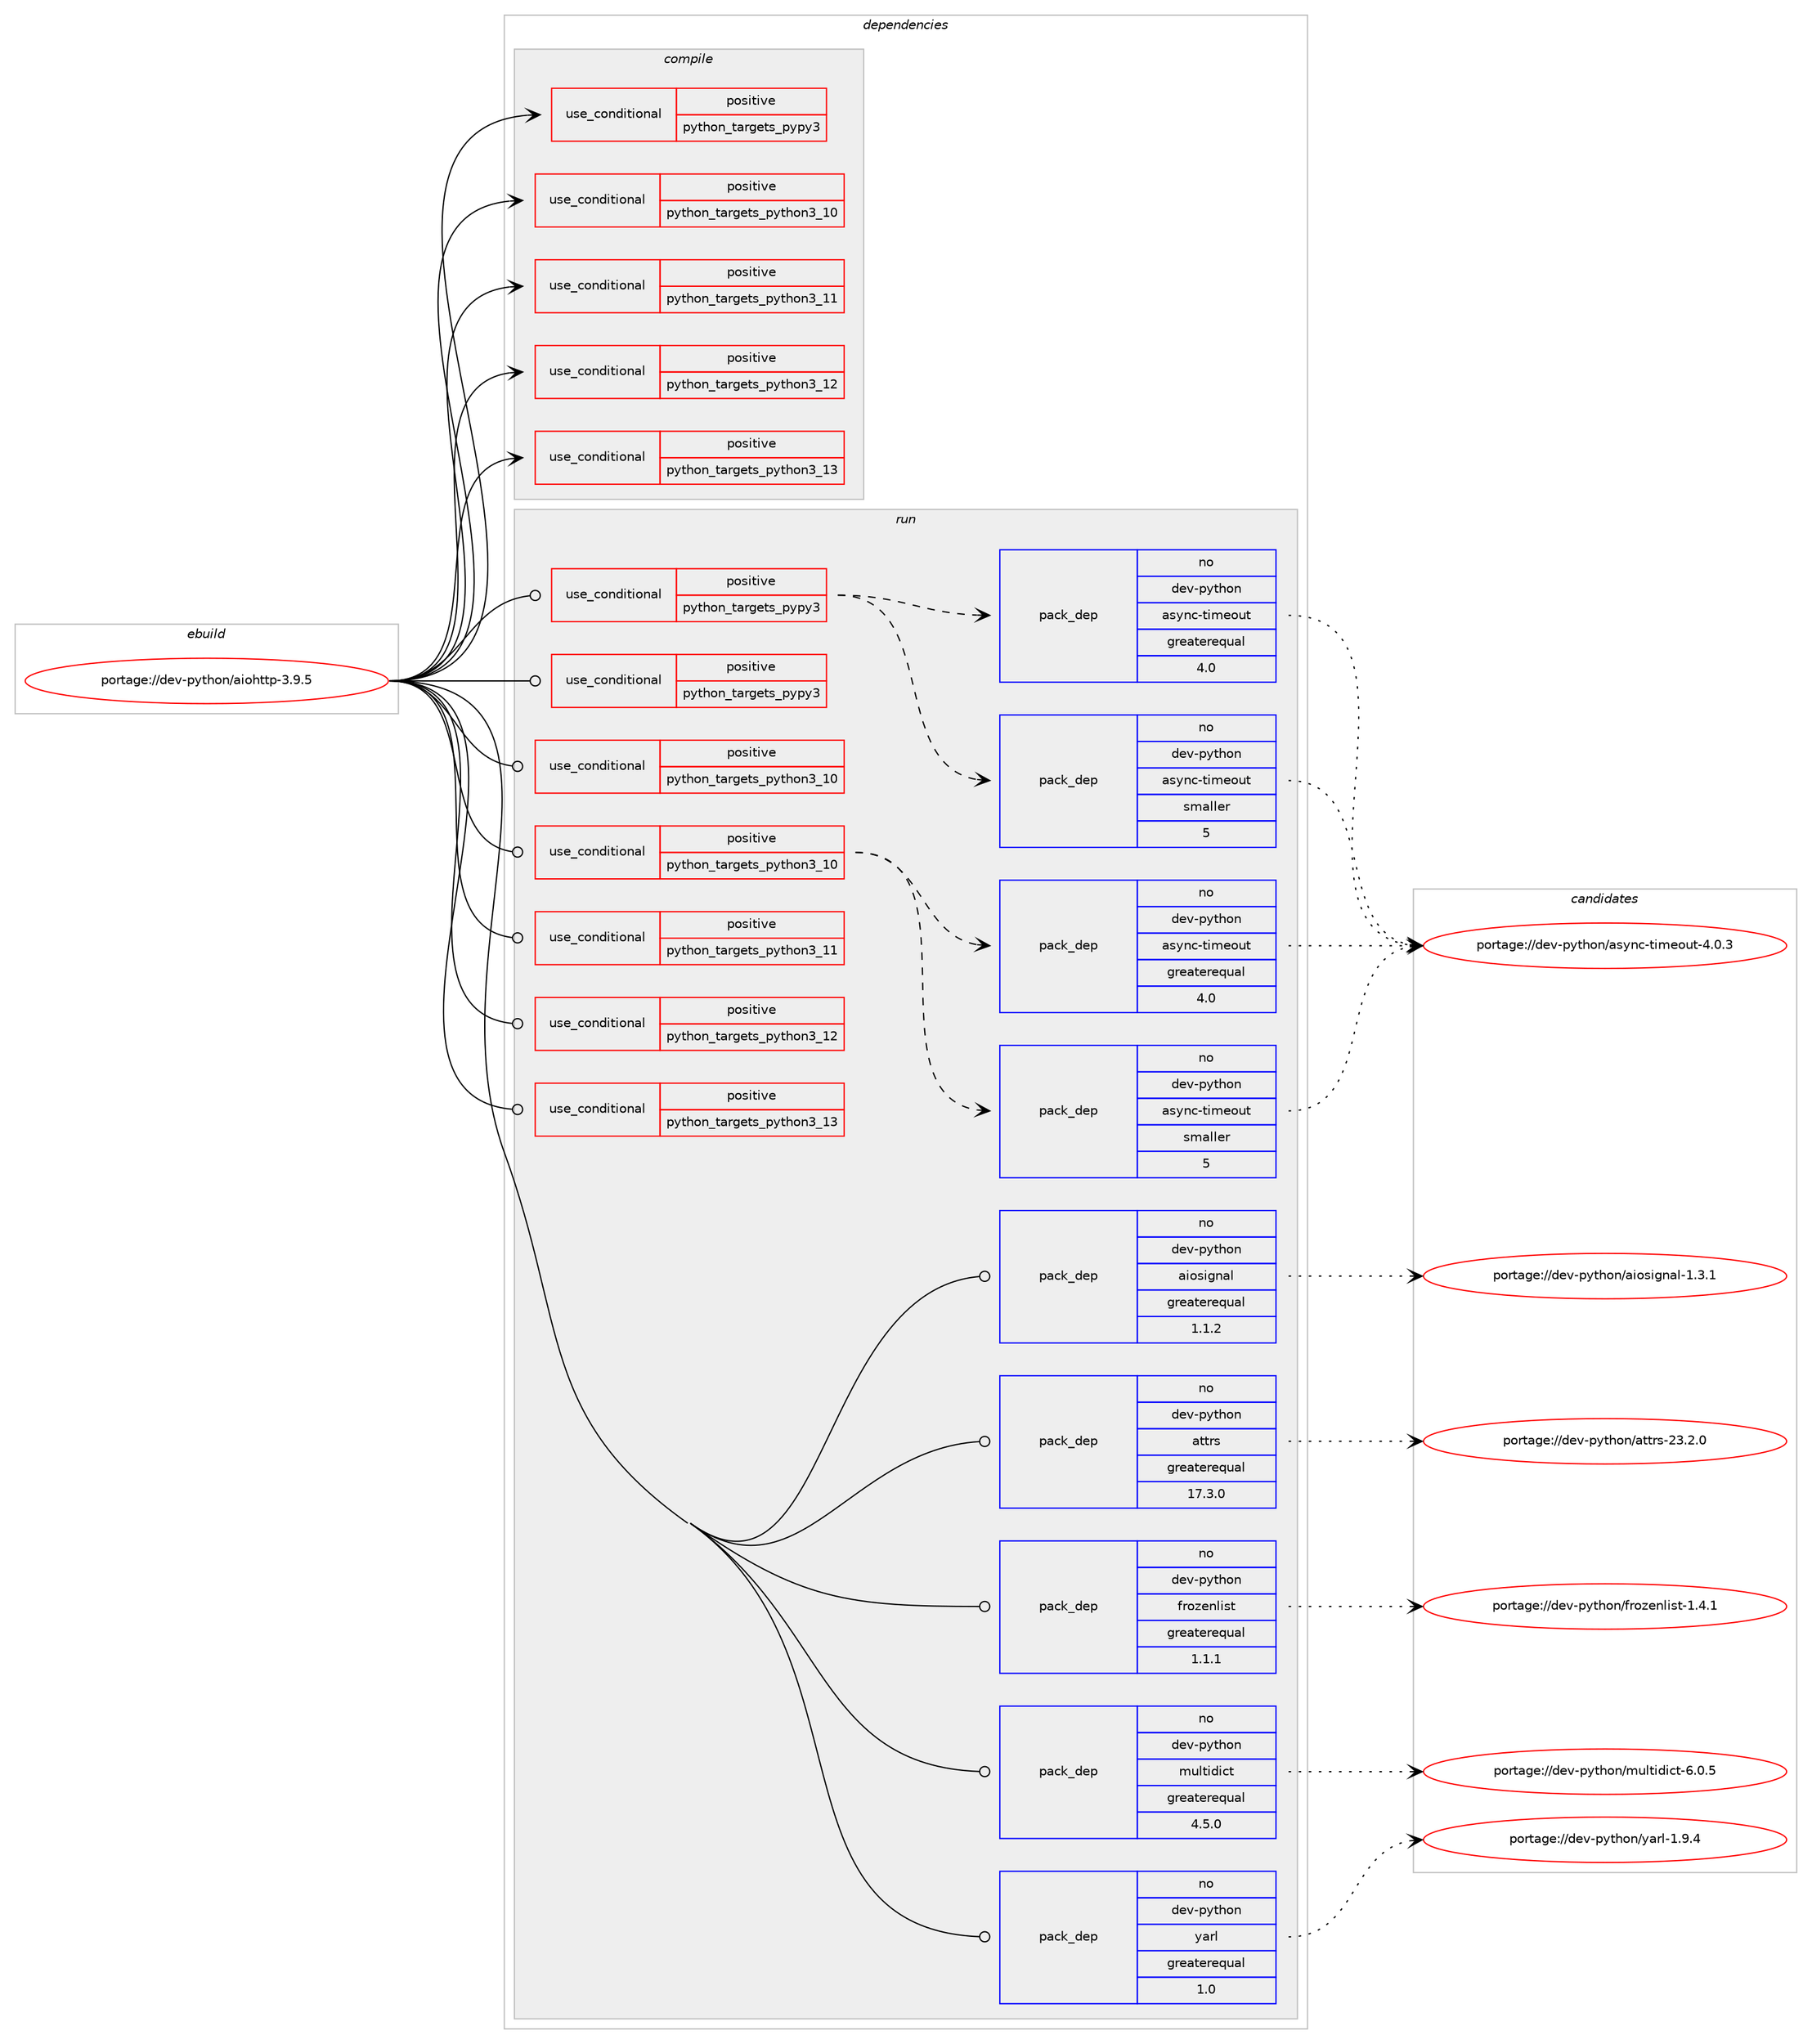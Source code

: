 digraph prolog {

# *************
# Graph options
# *************

newrank=true;
concentrate=true;
compound=true;
graph [rankdir=LR,fontname=Helvetica,fontsize=10,ranksep=1.5];#, ranksep=2.5, nodesep=0.2];
edge  [arrowhead=vee];
node  [fontname=Helvetica,fontsize=10];

# **********
# The ebuild
# **********

subgraph cluster_leftcol {
color=gray;
rank=same;
label=<<i>ebuild</i>>;
id [label="portage://dev-python/aiohttp-3.9.5", color=red, width=4, href="../dev-python/aiohttp-3.9.5.svg"];
}

# ****************
# The dependencies
# ****************

subgraph cluster_midcol {
color=gray;
label=<<i>dependencies</i>>;
subgraph cluster_compile {
fillcolor="#eeeeee";
style=filled;
label=<<i>compile</i>>;
subgraph cond29892 {
dependency71057 [label=<<TABLE BORDER="0" CELLBORDER="1" CELLSPACING="0" CELLPADDING="4"><TR><TD ROWSPAN="3" CELLPADDING="10">use_conditional</TD></TR><TR><TD>positive</TD></TR><TR><TD>python_targets_pypy3</TD></TR></TABLE>>, shape=none, color=red];
# *** BEGIN UNKNOWN DEPENDENCY TYPE (TODO) ***
# dependency71057 -> package_dependency(portage://dev-python/aiohttp-3.9.5,install,no,dev-python,pypy3,none,[,,],any_same_slot,[])
# *** END UNKNOWN DEPENDENCY TYPE (TODO) ***

}
id:e -> dependency71057:w [weight=20,style="solid",arrowhead="vee"];
subgraph cond29893 {
dependency71058 [label=<<TABLE BORDER="0" CELLBORDER="1" CELLSPACING="0" CELLPADDING="4"><TR><TD ROWSPAN="3" CELLPADDING="10">use_conditional</TD></TR><TR><TD>positive</TD></TR><TR><TD>python_targets_python3_10</TD></TR></TABLE>>, shape=none, color=red];
# *** BEGIN UNKNOWN DEPENDENCY TYPE (TODO) ***
# dependency71058 -> package_dependency(portage://dev-python/aiohttp-3.9.5,install,no,dev-lang,python,none,[,,],[slot(3.10)],[])
# *** END UNKNOWN DEPENDENCY TYPE (TODO) ***

}
id:e -> dependency71058:w [weight=20,style="solid",arrowhead="vee"];
subgraph cond29894 {
dependency71059 [label=<<TABLE BORDER="0" CELLBORDER="1" CELLSPACING="0" CELLPADDING="4"><TR><TD ROWSPAN="3" CELLPADDING="10">use_conditional</TD></TR><TR><TD>positive</TD></TR><TR><TD>python_targets_python3_11</TD></TR></TABLE>>, shape=none, color=red];
# *** BEGIN UNKNOWN DEPENDENCY TYPE (TODO) ***
# dependency71059 -> package_dependency(portage://dev-python/aiohttp-3.9.5,install,no,dev-lang,python,none,[,,],[slot(3.11)],[])
# *** END UNKNOWN DEPENDENCY TYPE (TODO) ***

}
id:e -> dependency71059:w [weight=20,style="solid",arrowhead="vee"];
subgraph cond29895 {
dependency71060 [label=<<TABLE BORDER="0" CELLBORDER="1" CELLSPACING="0" CELLPADDING="4"><TR><TD ROWSPAN="3" CELLPADDING="10">use_conditional</TD></TR><TR><TD>positive</TD></TR><TR><TD>python_targets_python3_12</TD></TR></TABLE>>, shape=none, color=red];
# *** BEGIN UNKNOWN DEPENDENCY TYPE (TODO) ***
# dependency71060 -> package_dependency(portage://dev-python/aiohttp-3.9.5,install,no,dev-lang,python,none,[,,],[slot(3.12)],[])
# *** END UNKNOWN DEPENDENCY TYPE (TODO) ***

}
id:e -> dependency71060:w [weight=20,style="solid",arrowhead="vee"];
subgraph cond29896 {
dependency71061 [label=<<TABLE BORDER="0" CELLBORDER="1" CELLSPACING="0" CELLPADDING="4"><TR><TD ROWSPAN="3" CELLPADDING="10">use_conditional</TD></TR><TR><TD>positive</TD></TR><TR><TD>python_targets_python3_13</TD></TR></TABLE>>, shape=none, color=red];
# *** BEGIN UNKNOWN DEPENDENCY TYPE (TODO) ***
# dependency71061 -> package_dependency(portage://dev-python/aiohttp-3.9.5,install,no,dev-lang,python,none,[,,],[slot(3.13)],[])
# *** END UNKNOWN DEPENDENCY TYPE (TODO) ***

}
id:e -> dependency71061:w [weight=20,style="solid",arrowhead="vee"];
}
subgraph cluster_compileandrun {
fillcolor="#eeeeee";
style=filled;
label=<<i>compile and run</i>>;
}
subgraph cluster_run {
fillcolor="#eeeeee";
style=filled;
label=<<i>run</i>>;
subgraph cond29897 {
dependency71062 [label=<<TABLE BORDER="0" CELLBORDER="1" CELLSPACING="0" CELLPADDING="4"><TR><TD ROWSPAN="3" CELLPADDING="10">use_conditional</TD></TR><TR><TD>positive</TD></TR><TR><TD>python_targets_pypy3</TD></TR></TABLE>>, shape=none, color=red];
subgraph pack39956 {
dependency71063 [label=<<TABLE BORDER="0" CELLBORDER="1" CELLSPACING="0" CELLPADDING="4" WIDTH="220"><TR><TD ROWSPAN="6" CELLPADDING="30">pack_dep</TD></TR><TR><TD WIDTH="110">no</TD></TR><TR><TD>dev-python</TD></TR><TR><TD>async-timeout</TD></TR><TR><TD>smaller</TD></TR><TR><TD>5</TD></TR></TABLE>>, shape=none, color=blue];
}
dependency71062:e -> dependency71063:w [weight=20,style="dashed",arrowhead="vee"];
subgraph pack39957 {
dependency71064 [label=<<TABLE BORDER="0" CELLBORDER="1" CELLSPACING="0" CELLPADDING="4" WIDTH="220"><TR><TD ROWSPAN="6" CELLPADDING="30">pack_dep</TD></TR><TR><TD WIDTH="110">no</TD></TR><TR><TD>dev-python</TD></TR><TR><TD>async-timeout</TD></TR><TR><TD>greaterequal</TD></TR><TR><TD>4.0</TD></TR></TABLE>>, shape=none, color=blue];
}
dependency71062:e -> dependency71064:w [weight=20,style="dashed",arrowhead="vee"];
}
id:e -> dependency71062:w [weight=20,style="solid",arrowhead="odot"];
subgraph cond29898 {
dependency71065 [label=<<TABLE BORDER="0" CELLBORDER="1" CELLSPACING="0" CELLPADDING="4"><TR><TD ROWSPAN="3" CELLPADDING="10">use_conditional</TD></TR><TR><TD>positive</TD></TR><TR><TD>python_targets_pypy3</TD></TR></TABLE>>, shape=none, color=red];
# *** BEGIN UNKNOWN DEPENDENCY TYPE (TODO) ***
# dependency71065 -> package_dependency(portage://dev-python/aiohttp-3.9.5,run,no,dev-python,pypy3,none,[,,],any_same_slot,[])
# *** END UNKNOWN DEPENDENCY TYPE (TODO) ***

}
id:e -> dependency71065:w [weight=20,style="solid",arrowhead="odot"];
subgraph cond29899 {
dependency71066 [label=<<TABLE BORDER="0" CELLBORDER="1" CELLSPACING="0" CELLPADDING="4"><TR><TD ROWSPAN="3" CELLPADDING="10">use_conditional</TD></TR><TR><TD>positive</TD></TR><TR><TD>python_targets_python3_10</TD></TR></TABLE>>, shape=none, color=red];
# *** BEGIN UNKNOWN DEPENDENCY TYPE (TODO) ***
# dependency71066 -> package_dependency(portage://dev-python/aiohttp-3.9.5,run,no,dev-lang,python,none,[,,],[slot(3.10)],[])
# *** END UNKNOWN DEPENDENCY TYPE (TODO) ***

}
id:e -> dependency71066:w [weight=20,style="solid",arrowhead="odot"];
subgraph cond29900 {
dependency71067 [label=<<TABLE BORDER="0" CELLBORDER="1" CELLSPACING="0" CELLPADDING="4"><TR><TD ROWSPAN="3" CELLPADDING="10">use_conditional</TD></TR><TR><TD>positive</TD></TR><TR><TD>python_targets_python3_10</TD></TR></TABLE>>, shape=none, color=red];
subgraph pack39958 {
dependency71068 [label=<<TABLE BORDER="0" CELLBORDER="1" CELLSPACING="0" CELLPADDING="4" WIDTH="220"><TR><TD ROWSPAN="6" CELLPADDING="30">pack_dep</TD></TR><TR><TD WIDTH="110">no</TD></TR><TR><TD>dev-python</TD></TR><TR><TD>async-timeout</TD></TR><TR><TD>smaller</TD></TR><TR><TD>5</TD></TR></TABLE>>, shape=none, color=blue];
}
dependency71067:e -> dependency71068:w [weight=20,style="dashed",arrowhead="vee"];
subgraph pack39959 {
dependency71069 [label=<<TABLE BORDER="0" CELLBORDER="1" CELLSPACING="0" CELLPADDING="4" WIDTH="220"><TR><TD ROWSPAN="6" CELLPADDING="30">pack_dep</TD></TR><TR><TD WIDTH="110">no</TD></TR><TR><TD>dev-python</TD></TR><TR><TD>async-timeout</TD></TR><TR><TD>greaterequal</TD></TR><TR><TD>4.0</TD></TR></TABLE>>, shape=none, color=blue];
}
dependency71067:e -> dependency71069:w [weight=20,style="dashed",arrowhead="vee"];
}
id:e -> dependency71067:w [weight=20,style="solid",arrowhead="odot"];
subgraph cond29901 {
dependency71070 [label=<<TABLE BORDER="0" CELLBORDER="1" CELLSPACING="0" CELLPADDING="4"><TR><TD ROWSPAN="3" CELLPADDING="10">use_conditional</TD></TR><TR><TD>positive</TD></TR><TR><TD>python_targets_python3_11</TD></TR></TABLE>>, shape=none, color=red];
# *** BEGIN UNKNOWN DEPENDENCY TYPE (TODO) ***
# dependency71070 -> package_dependency(portage://dev-python/aiohttp-3.9.5,run,no,dev-lang,python,none,[,,],[slot(3.11)],[])
# *** END UNKNOWN DEPENDENCY TYPE (TODO) ***

}
id:e -> dependency71070:w [weight=20,style="solid",arrowhead="odot"];
subgraph cond29902 {
dependency71071 [label=<<TABLE BORDER="0" CELLBORDER="1" CELLSPACING="0" CELLPADDING="4"><TR><TD ROWSPAN="3" CELLPADDING="10">use_conditional</TD></TR><TR><TD>positive</TD></TR><TR><TD>python_targets_python3_12</TD></TR></TABLE>>, shape=none, color=red];
# *** BEGIN UNKNOWN DEPENDENCY TYPE (TODO) ***
# dependency71071 -> package_dependency(portage://dev-python/aiohttp-3.9.5,run,no,dev-lang,python,none,[,,],[slot(3.12)],[])
# *** END UNKNOWN DEPENDENCY TYPE (TODO) ***

}
id:e -> dependency71071:w [weight=20,style="solid",arrowhead="odot"];
subgraph cond29903 {
dependency71072 [label=<<TABLE BORDER="0" CELLBORDER="1" CELLSPACING="0" CELLPADDING="4"><TR><TD ROWSPAN="3" CELLPADDING="10">use_conditional</TD></TR><TR><TD>positive</TD></TR><TR><TD>python_targets_python3_13</TD></TR></TABLE>>, shape=none, color=red];
# *** BEGIN UNKNOWN DEPENDENCY TYPE (TODO) ***
# dependency71072 -> package_dependency(portage://dev-python/aiohttp-3.9.5,run,no,dev-lang,python,none,[,,],[slot(3.13)],[])
# *** END UNKNOWN DEPENDENCY TYPE (TODO) ***

}
id:e -> dependency71072:w [weight=20,style="solid",arrowhead="odot"];
subgraph pack39960 {
dependency71073 [label=<<TABLE BORDER="0" CELLBORDER="1" CELLSPACING="0" CELLPADDING="4" WIDTH="220"><TR><TD ROWSPAN="6" CELLPADDING="30">pack_dep</TD></TR><TR><TD WIDTH="110">no</TD></TR><TR><TD>dev-python</TD></TR><TR><TD>aiosignal</TD></TR><TR><TD>greaterequal</TD></TR><TR><TD>1.1.2</TD></TR></TABLE>>, shape=none, color=blue];
}
id:e -> dependency71073:w [weight=20,style="solid",arrowhead="odot"];
subgraph pack39961 {
dependency71074 [label=<<TABLE BORDER="0" CELLBORDER="1" CELLSPACING="0" CELLPADDING="4" WIDTH="220"><TR><TD ROWSPAN="6" CELLPADDING="30">pack_dep</TD></TR><TR><TD WIDTH="110">no</TD></TR><TR><TD>dev-python</TD></TR><TR><TD>attrs</TD></TR><TR><TD>greaterequal</TD></TR><TR><TD>17.3.0</TD></TR></TABLE>>, shape=none, color=blue];
}
id:e -> dependency71074:w [weight=20,style="solid",arrowhead="odot"];
# *** BEGIN UNKNOWN DEPENDENCY TYPE (TODO) ***
# id -> package_dependency(portage://dev-python/aiohttp-3.9.5,run,no,dev-python,brotlicffi,none,[,,],[],[use(optenable(python_targets_pypy3),negative),use(optenable(python_targets_python3_10),negative),use(optenable(python_targets_python3_11),negative),use(optenable(python_targets_python3_12),negative),use(optenable(python_targets_python3_13),negative)])
# *** END UNKNOWN DEPENDENCY TYPE (TODO) ***

subgraph pack39962 {
dependency71075 [label=<<TABLE BORDER="0" CELLBORDER="1" CELLSPACING="0" CELLPADDING="4" WIDTH="220"><TR><TD ROWSPAN="6" CELLPADDING="30">pack_dep</TD></TR><TR><TD WIDTH="110">no</TD></TR><TR><TD>dev-python</TD></TR><TR><TD>frozenlist</TD></TR><TR><TD>greaterequal</TD></TR><TR><TD>1.1.1</TD></TR></TABLE>>, shape=none, color=blue];
}
id:e -> dependency71075:w [weight=20,style="solid",arrowhead="odot"];
subgraph pack39963 {
dependency71076 [label=<<TABLE BORDER="0" CELLBORDER="1" CELLSPACING="0" CELLPADDING="4" WIDTH="220"><TR><TD ROWSPAN="6" CELLPADDING="30">pack_dep</TD></TR><TR><TD WIDTH="110">no</TD></TR><TR><TD>dev-python</TD></TR><TR><TD>multidict</TD></TR><TR><TD>greaterequal</TD></TR><TR><TD>4.5.0</TD></TR></TABLE>>, shape=none, color=blue];
}
id:e -> dependency71076:w [weight=20,style="solid",arrowhead="odot"];
subgraph pack39964 {
dependency71077 [label=<<TABLE BORDER="0" CELLBORDER="1" CELLSPACING="0" CELLPADDING="4" WIDTH="220"><TR><TD ROWSPAN="6" CELLPADDING="30">pack_dep</TD></TR><TR><TD WIDTH="110">no</TD></TR><TR><TD>dev-python</TD></TR><TR><TD>yarl</TD></TR><TR><TD>greaterequal</TD></TR><TR><TD>1.0</TD></TR></TABLE>>, shape=none, color=blue];
}
id:e -> dependency71077:w [weight=20,style="solid",arrowhead="odot"];
}
}

# **************
# The candidates
# **************

subgraph cluster_choices {
rank=same;
color=gray;
label=<<i>candidates</i>>;

subgraph choice39956 {
color=black;
nodesep=1;
choice1001011184511212111610411111047971151211109945116105109101111117116455246484651 [label="portage://dev-python/async-timeout-4.0.3", color=red, width=4,href="../dev-python/async-timeout-4.0.3.svg"];
dependency71063:e -> choice1001011184511212111610411111047971151211109945116105109101111117116455246484651:w [style=dotted,weight="100"];
}
subgraph choice39957 {
color=black;
nodesep=1;
choice1001011184511212111610411111047971151211109945116105109101111117116455246484651 [label="portage://dev-python/async-timeout-4.0.3", color=red, width=4,href="../dev-python/async-timeout-4.0.3.svg"];
dependency71064:e -> choice1001011184511212111610411111047971151211109945116105109101111117116455246484651:w [style=dotted,weight="100"];
}
subgraph choice39958 {
color=black;
nodesep=1;
choice1001011184511212111610411111047971151211109945116105109101111117116455246484651 [label="portage://dev-python/async-timeout-4.0.3", color=red, width=4,href="../dev-python/async-timeout-4.0.3.svg"];
dependency71068:e -> choice1001011184511212111610411111047971151211109945116105109101111117116455246484651:w [style=dotted,weight="100"];
}
subgraph choice39959 {
color=black;
nodesep=1;
choice1001011184511212111610411111047971151211109945116105109101111117116455246484651 [label="portage://dev-python/async-timeout-4.0.3", color=red, width=4,href="../dev-python/async-timeout-4.0.3.svg"];
dependency71069:e -> choice1001011184511212111610411111047971151211109945116105109101111117116455246484651:w [style=dotted,weight="100"];
}
subgraph choice39960 {
color=black;
nodesep=1;
choice10010111845112121116104111110479710511111510510311097108454946514649 [label="portage://dev-python/aiosignal-1.3.1", color=red, width=4,href="../dev-python/aiosignal-1.3.1.svg"];
dependency71073:e -> choice10010111845112121116104111110479710511111510510311097108454946514649:w [style=dotted,weight="100"];
}
subgraph choice39961 {
color=black;
nodesep=1;
choice10010111845112121116104111110479711611611411545505146504648 [label="portage://dev-python/attrs-23.2.0", color=red, width=4,href="../dev-python/attrs-23.2.0.svg"];
dependency71074:e -> choice10010111845112121116104111110479711611611411545505146504648:w [style=dotted,weight="100"];
}
subgraph choice39962 {
color=black;
nodesep=1;
choice1001011184511212111610411111047102114111122101110108105115116454946524649 [label="portage://dev-python/frozenlist-1.4.1", color=red, width=4,href="../dev-python/frozenlist-1.4.1.svg"];
dependency71075:e -> choice1001011184511212111610411111047102114111122101110108105115116454946524649:w [style=dotted,weight="100"];
}
subgraph choice39963 {
color=black;
nodesep=1;
choice100101118451121211161041111104710911710811610510010599116455446484653 [label="portage://dev-python/multidict-6.0.5", color=red, width=4,href="../dev-python/multidict-6.0.5.svg"];
dependency71076:e -> choice100101118451121211161041111104710911710811610510010599116455446484653:w [style=dotted,weight="100"];
}
subgraph choice39964 {
color=black;
nodesep=1;
choice100101118451121211161041111104712197114108454946574652 [label="portage://dev-python/yarl-1.9.4", color=red, width=4,href="../dev-python/yarl-1.9.4.svg"];
dependency71077:e -> choice100101118451121211161041111104712197114108454946574652:w [style=dotted,weight="100"];
}
}

}
